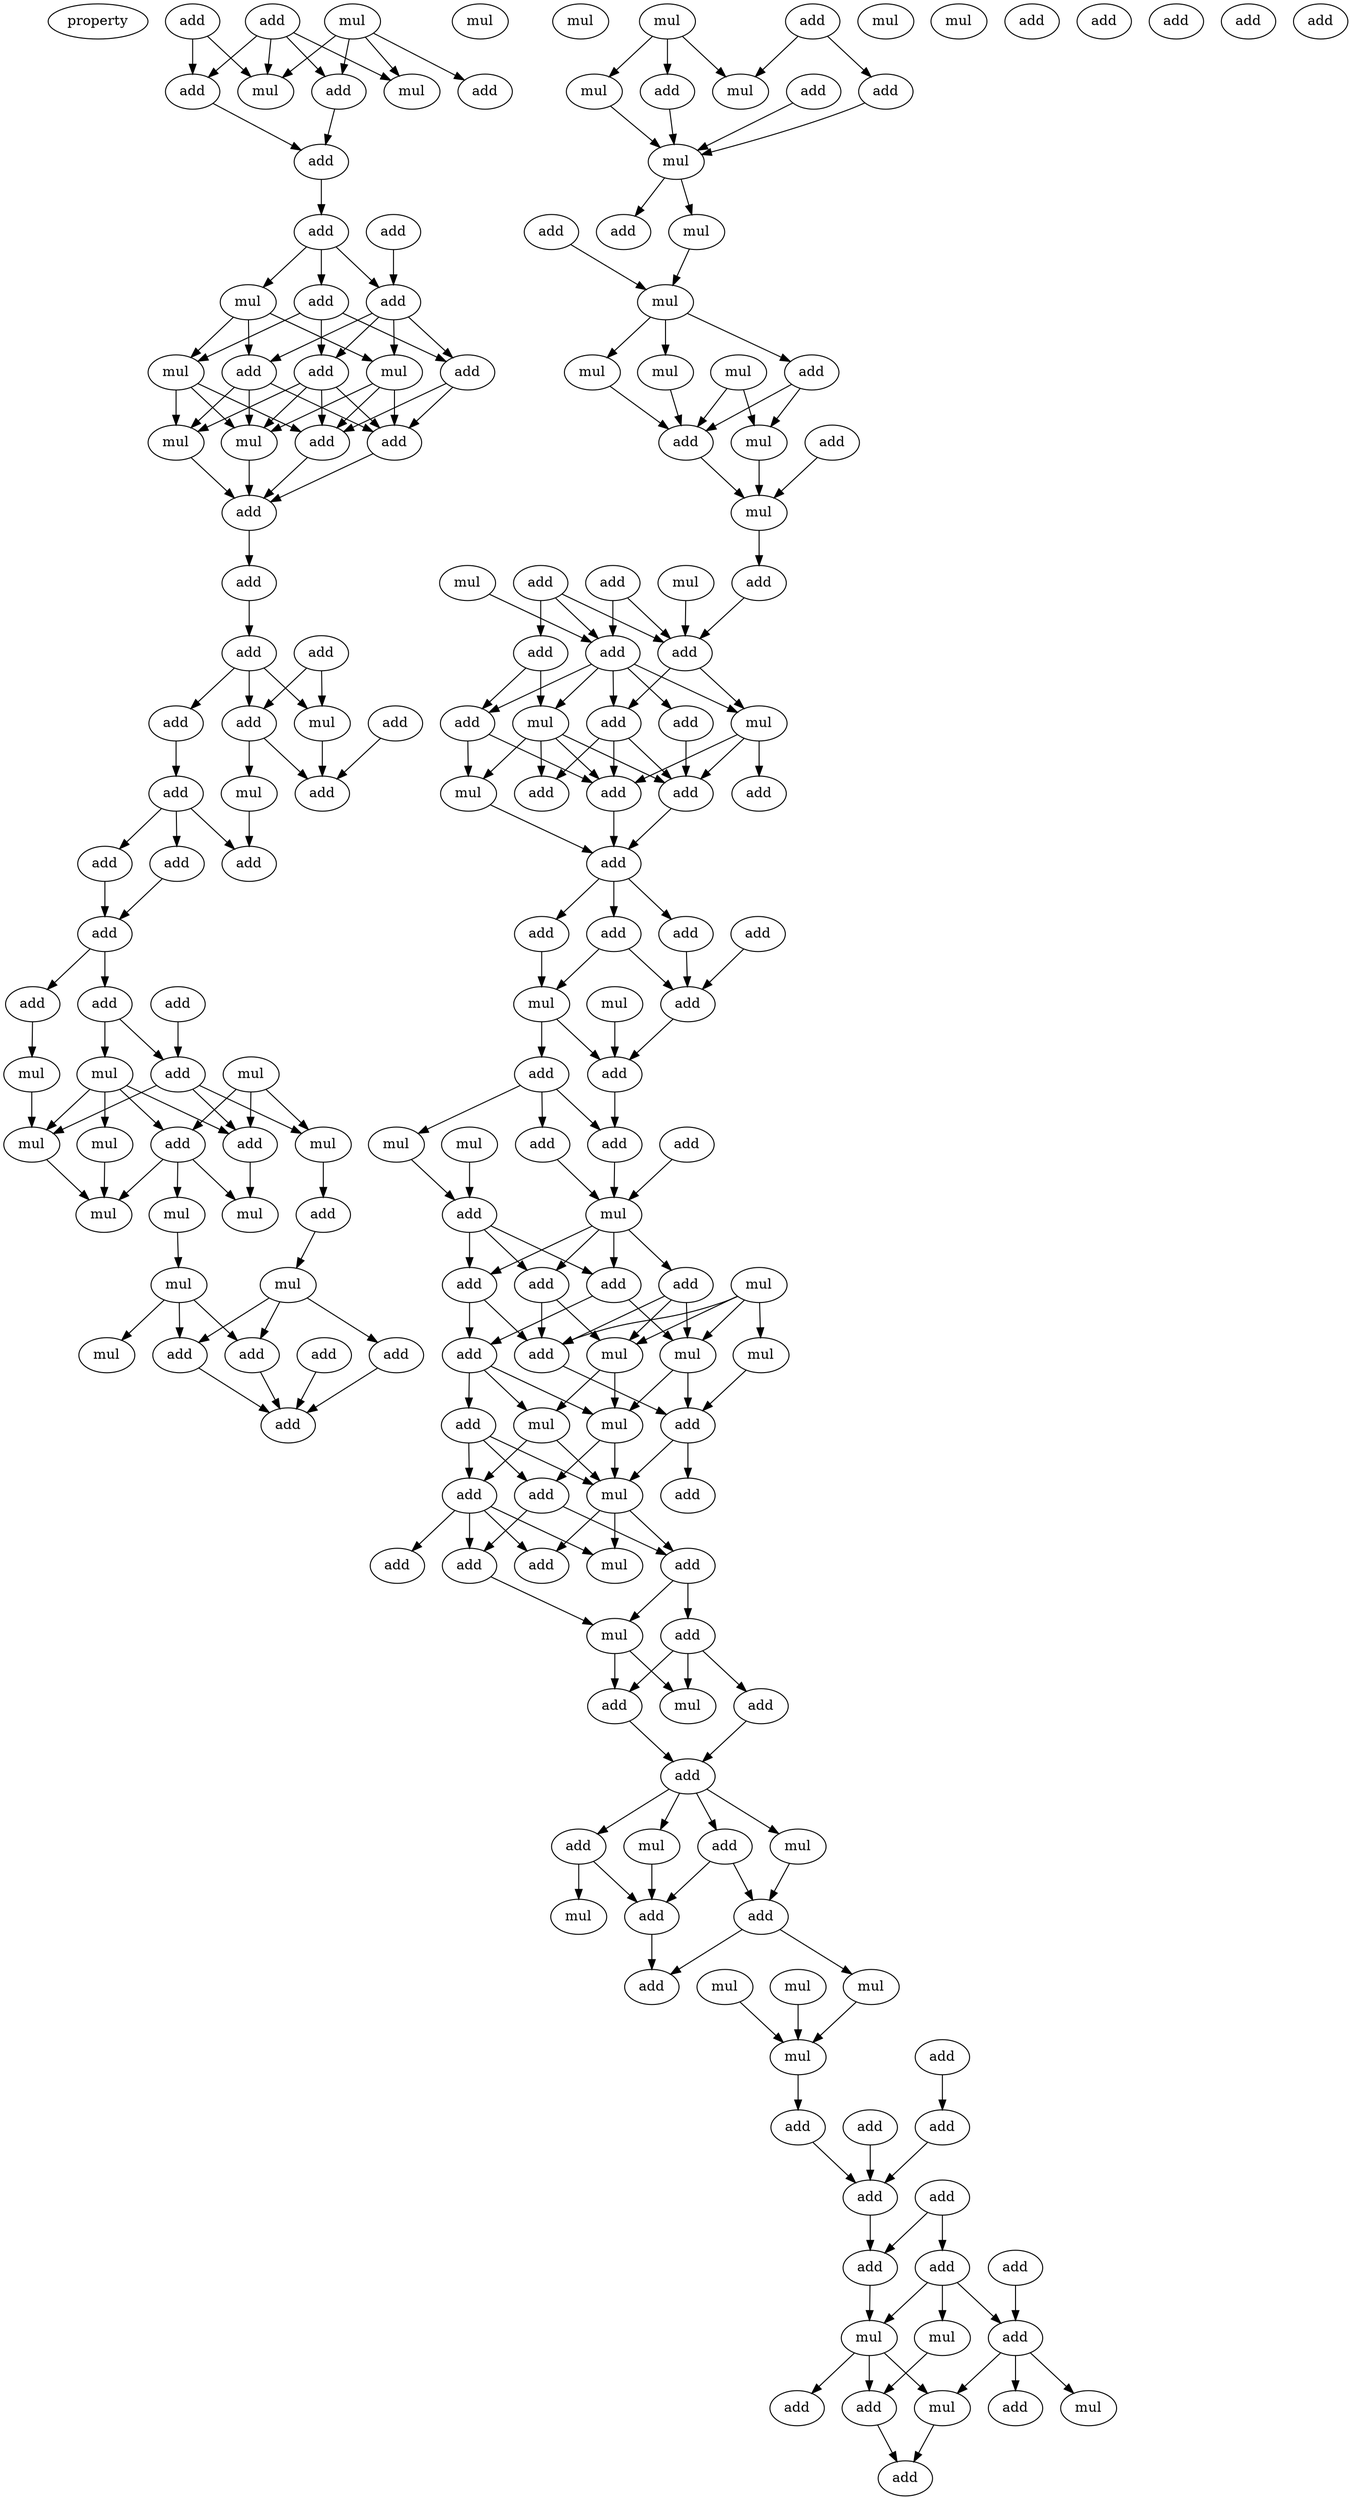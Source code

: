 digraph {
    node [fontcolor=black]
    property [mul=2,lf=1.5]
    0 [ label = mul ];
    1 [ label = add ];
    2 [ label = add ];
    3 [ label = add ];
    4 [ label = mul ];
    5 [ label = mul ];
    6 [ label = add ];
    7 [ label = add ];
    8 [ label = add ];
    9 [ label = add ];
    10 [ label = add ];
    11 [ label = mul ];
    12 [ label = add ];
    13 [ label = add ];
    14 [ label = add ];
    15 [ label = mul ];
    16 [ label = add ];
    17 [ label = mul ];
    18 [ label = add ];
    19 [ label = mul ];
    20 [ label = mul ];
    21 [ label = add ];
    22 [ label = add ];
    23 [ label = add ];
    24 [ label = add ];
    25 [ label = add ];
    26 [ label = add ];
    27 [ label = add ];
    28 [ label = add ];
    29 [ label = mul ];
    30 [ label = add ];
    31 [ label = add ];
    32 [ label = add ];
    33 [ label = mul ];
    34 [ label = add ];
    35 [ label = add ];
    36 [ label = mul ];
    37 [ label = add ];
    38 [ label = add ];
    39 [ label = add ];
    40 [ label = add ];
    41 [ label = add ];
    42 [ label = mul ];
    43 [ label = mul ];
    44 [ label = mul ];
    45 [ label = add ];
    46 [ label = mul ];
    47 [ label = mul ];
    48 [ label = add ];
    49 [ label = mul ];
    50 [ label = add ];
    51 [ label = mul ];
    52 [ label = add ];
    53 [ label = mul ];
    54 [ label = mul ];
    55 [ label = mul ];
    56 [ label = mul ];
    57 [ label = add ];
    58 [ label = add ];
    59 [ label = mul ];
    60 [ label = add ];
    61 [ label = add ];
    62 [ label = add ];
    63 [ label = mul ];
    64 [ label = add ];
    65 [ label = mul ];
    66 [ label = mul ];
    67 [ label = add ];
    68 [ label = add ];
    69 [ label = add ];
    70 [ label = mul ];
    71 [ label = mul ];
    72 [ label = mul ];
    73 [ label = mul ];
    74 [ label = add ];
    75 [ label = add ];
    76 [ label = mul ];
    77 [ label = mul ];
    78 [ label = mul ];
    79 [ label = mul ];
    80 [ label = add ];
    81 [ label = mul ];
    82 [ label = mul ];
    83 [ label = add ];
    84 [ label = add ];
    85 [ label = mul ];
    86 [ label = mul ];
    87 [ label = mul ];
    88 [ label = add ];
    89 [ label = add ];
    90 [ label = add ];
    91 [ label = add ];
    92 [ label = add ];
    93 [ label = add ];
    94 [ label = mul ];
    95 [ label = add ];
    96 [ label = add ];
    97 [ label = add ];
    98 [ label = mul ];
    99 [ label = add ];
    100 [ label = mul ];
    101 [ label = add ];
    102 [ label = add ];
    103 [ label = add ];
    104 [ label = add ];
    105 [ label = add ];
    106 [ label = add ];
    107 [ label = add ];
    108 [ label = add ];
    109 [ label = add ];
    110 [ label = mul ];
    111 [ label = mul ];
    112 [ label = add ];
    113 [ label = add ];
    114 [ label = add ];
    115 [ label = mul ];
    116 [ label = add ];
    117 [ label = add ];
    118 [ label = mul ];
    119 [ label = add ];
    120 [ label = mul ];
    121 [ label = add ];
    122 [ label = add ];
    123 [ label = add ];
    124 [ label = mul ];
    125 [ label = add ];
    126 [ label = add ];
    127 [ label = mul ];
    128 [ label = mul ];
    129 [ label = add ];
    130 [ label = add ];
    131 [ label = mul ];
    132 [ label = mul ];
    133 [ label = add ];
    134 [ label = mul ];
    135 [ label = add ];
    136 [ label = add ];
    137 [ label = add ];
    138 [ label = add ];
    139 [ label = mul ];
    140 [ label = add ];
    141 [ label = add ];
    142 [ label = add ];
    143 [ label = mul ];
    144 [ label = add ];
    145 [ label = mul ];
    146 [ label = add ];
    147 [ label = add ];
    148 [ label = add ];
    149 [ label = add ];
    150 [ label = mul ];
    151 [ label = add ];
    152 [ label = mul ];
    153 [ label = add ];
    154 [ label = add ];
    155 [ label = mul ];
    156 [ label = add ];
    157 [ label = mul ];
    158 [ label = add ];
    159 [ label = mul ];
    160 [ label = mul ];
    161 [ label = add ];
    162 [ label = mul ];
    163 [ label = add ];
    164 [ label = mul ];
    165 [ label = add ];
    166 [ label = add ];
    167 [ label = add ];
    168 [ label = add ];
    169 [ label = add ];
    170 [ label = add ];
    171 [ label = add ];
    172 [ label = add ];
    173 [ label = add ];
    174 [ label = add ];
    175 [ label = add ];
    176 [ label = mul ];
    177 [ label = mul ];
    178 [ label = add ];
    179 [ label = mul ];
    180 [ label = add ];
    181 [ label = mul ];
    182 [ label = add ];
    183 [ label = add ];
    184 [ label = add ];
    0 -> 3 [ name = 0 ];
    0 -> 4 [ name = 1 ];
    0 -> 5 [ name = 2 ];
    0 -> 6 [ name = 3 ];
    1 -> 4 [ name = 4 ];
    1 -> 7 [ name = 5 ];
    2 -> 3 [ name = 6 ];
    2 -> 4 [ name = 7 ];
    2 -> 5 [ name = 8 ];
    2 -> 7 [ name = 9 ];
    3 -> 8 [ name = 10 ];
    7 -> 8 [ name = 11 ];
    8 -> 10 [ name = 12 ];
    9 -> 12 [ name = 13 ];
    10 -> 11 [ name = 14 ];
    10 -> 12 [ name = 15 ];
    10 -> 13 [ name = 16 ];
    11 -> 14 [ name = 17 ];
    11 -> 15 [ name = 18 ];
    11 -> 17 [ name = 19 ];
    12 -> 14 [ name = 20 ];
    12 -> 16 [ name = 21 ];
    12 -> 17 [ name = 22 ];
    12 -> 18 [ name = 23 ];
    13 -> 15 [ name = 24 ];
    13 -> 16 [ name = 25 ];
    13 -> 18 [ name = 26 ];
    14 -> 19 [ name = 27 ];
    14 -> 20 [ name = 28 ];
    14 -> 22 [ name = 29 ];
    15 -> 19 [ name = 30 ];
    15 -> 20 [ name = 31 ];
    15 -> 21 [ name = 32 ];
    16 -> 21 [ name = 33 ];
    16 -> 22 [ name = 34 ];
    17 -> 19 [ name = 35 ];
    17 -> 21 [ name = 36 ];
    17 -> 22 [ name = 37 ];
    18 -> 19 [ name = 38 ];
    18 -> 20 [ name = 39 ];
    18 -> 21 [ name = 40 ];
    18 -> 22 [ name = 41 ];
    19 -> 23 [ name = 42 ];
    20 -> 23 [ name = 43 ];
    21 -> 23 [ name = 44 ];
    22 -> 23 [ name = 45 ];
    23 -> 24 [ name = 46 ];
    24 -> 25 [ name = 47 ];
    25 -> 27 [ name = 48 ];
    25 -> 28 [ name = 49 ];
    25 -> 29 [ name = 50 ];
    26 -> 28 [ name = 51 ];
    26 -> 29 [ name = 52 ];
    27 -> 32 [ name = 53 ];
    28 -> 31 [ name = 54 ];
    28 -> 33 [ name = 55 ];
    29 -> 31 [ name = 56 ];
    30 -> 31 [ name = 57 ];
    32 -> 34 [ name = 58 ];
    32 -> 35 [ name = 59 ];
    32 -> 37 [ name = 60 ];
    33 -> 34 [ name = 61 ];
    35 -> 38 [ name = 62 ];
    37 -> 38 [ name = 63 ];
    38 -> 39 [ name = 64 ];
    38 -> 41 [ name = 65 ];
    39 -> 44 [ name = 66 ];
    39 -> 45 [ name = 67 ];
    40 -> 45 [ name = 68 ];
    41 -> 42 [ name = 69 ];
    42 -> 49 [ name = 70 ];
    43 -> 47 [ name = 71 ];
    43 -> 48 [ name = 72 ];
    43 -> 50 [ name = 73 ];
    44 -> 46 [ name = 74 ];
    44 -> 48 [ name = 75 ];
    44 -> 49 [ name = 76 ];
    44 -> 50 [ name = 77 ];
    45 -> 47 [ name = 78 ];
    45 -> 48 [ name = 79 ];
    45 -> 49 [ name = 80 ];
    46 -> 51 [ name = 81 ];
    47 -> 52 [ name = 82 ];
    48 -> 54 [ name = 83 ];
    49 -> 51 [ name = 84 ];
    50 -> 51 [ name = 85 ];
    50 -> 53 [ name = 86 ];
    50 -> 54 [ name = 87 ];
    52 -> 55 [ name = 88 ];
    53 -> 56 [ name = 89 ];
    55 -> 57 [ name = 90 ];
    55 -> 58 [ name = 91 ];
    55 -> 61 [ name = 92 ];
    56 -> 57 [ name = 93 ];
    56 -> 59 [ name = 94 ];
    56 -> 61 [ name = 95 ];
    57 -> 62 [ name = 96 ];
    58 -> 62 [ name = 97 ];
    60 -> 62 [ name = 98 ];
    61 -> 62 [ name = 99 ];
    64 -> 66 [ name = 100 ];
    64 -> 67 [ name = 101 ];
    65 -> 66 [ name = 102 ];
    65 -> 68 [ name = 103 ];
    65 -> 70 [ name = 104 ];
    67 -> 71 [ name = 105 ];
    68 -> 71 [ name = 106 ];
    69 -> 71 [ name = 107 ];
    70 -> 71 [ name = 108 ];
    71 -> 75 [ name = 109 ];
    71 -> 76 [ name = 110 ];
    74 -> 77 [ name = 111 ];
    76 -> 77 [ name = 112 ];
    77 -> 78 [ name = 113 ];
    77 -> 79 [ name = 114 ];
    77 -> 80 [ name = 115 ];
    78 -> 84 [ name = 116 ];
    79 -> 84 [ name = 117 ];
    80 -> 82 [ name = 118 ];
    80 -> 84 [ name = 119 ];
    81 -> 82 [ name = 120 ];
    81 -> 84 [ name = 121 ];
    82 -> 85 [ name = 122 ];
    83 -> 85 [ name = 123 ];
    84 -> 85 [ name = 124 ];
    85 -> 89 [ name = 125 ];
    86 -> 92 [ name = 126 ];
    87 -> 93 [ name = 127 ];
    88 -> 91 [ name = 128 ];
    88 -> 92 [ name = 129 ];
    88 -> 93 [ name = 130 ];
    89 -> 92 [ name = 131 ];
    90 -> 92 [ name = 132 ];
    90 -> 93 [ name = 133 ];
    91 -> 94 [ name = 134 ];
    91 -> 95 [ name = 135 ];
    92 -> 96 [ name = 136 ];
    92 -> 98 [ name = 137 ];
    93 -> 94 [ name = 138 ];
    93 -> 95 [ name = 139 ];
    93 -> 96 [ name = 140 ];
    93 -> 97 [ name = 141 ];
    93 -> 98 [ name = 142 ];
    94 -> 99 [ name = 143 ];
    94 -> 100 [ name = 144 ];
    94 -> 101 [ name = 145 ];
    94 -> 103 [ name = 146 ];
    95 -> 99 [ name = 147 ];
    95 -> 100 [ name = 148 ];
    96 -> 99 [ name = 149 ];
    96 -> 101 [ name = 150 ];
    96 -> 103 [ name = 151 ];
    97 -> 103 [ name = 152 ];
    98 -> 99 [ name = 153 ];
    98 -> 102 [ name = 154 ];
    98 -> 103 [ name = 155 ];
    99 -> 104 [ name = 156 ];
    100 -> 104 [ name = 157 ];
    103 -> 104 [ name = 158 ];
    104 -> 105 [ name = 159 ];
    104 -> 106 [ name = 160 ];
    104 -> 107 [ name = 161 ];
    105 -> 110 [ name = 162 ];
    106 -> 110 [ name = 163 ];
    106 -> 112 [ name = 164 ];
    107 -> 112 [ name = 165 ];
    108 -> 112 [ name = 166 ];
    110 -> 113 [ name = 167 ];
    110 -> 114 [ name = 168 ];
    111 -> 113 [ name = 169 ];
    112 -> 113 [ name = 170 ];
    113 -> 117 [ name = 171 ];
    114 -> 115 [ name = 172 ];
    114 -> 117 [ name = 173 ];
    114 -> 119 [ name = 174 ];
    115 -> 121 [ name = 175 ];
    116 -> 120 [ name = 176 ];
    117 -> 120 [ name = 177 ];
    118 -> 121 [ name = 178 ];
    119 -> 120 [ name = 179 ];
    120 -> 122 [ name = 180 ];
    120 -> 123 [ name = 181 ];
    120 -> 125 [ name = 182 ];
    120 -> 126 [ name = 183 ];
    121 -> 122 [ name = 184 ];
    121 -> 123 [ name = 185 ];
    121 -> 126 [ name = 186 ];
    122 -> 128 [ name = 187 ];
    122 -> 130 [ name = 188 ];
    123 -> 129 [ name = 189 ];
    123 -> 131 [ name = 190 ];
    124 -> 127 [ name = 191 ];
    124 -> 128 [ name = 192 ];
    124 -> 130 [ name = 193 ];
    124 -> 131 [ name = 194 ];
    125 -> 128 [ name = 195 ];
    125 -> 130 [ name = 196 ];
    125 -> 131 [ name = 197 ];
    126 -> 129 [ name = 198 ];
    126 -> 130 [ name = 199 ];
    127 -> 133 [ name = 200 ];
    128 -> 132 [ name = 201 ];
    128 -> 134 [ name = 202 ];
    129 -> 132 [ name = 203 ];
    129 -> 134 [ name = 204 ];
    129 -> 135 [ name = 205 ];
    130 -> 133 [ name = 206 ];
    131 -> 133 [ name = 207 ];
    131 -> 134 [ name = 208 ];
    132 -> 138 [ name = 209 ];
    132 -> 139 [ name = 210 ];
    133 -> 137 [ name = 211 ];
    133 -> 139 [ name = 212 ];
    134 -> 136 [ name = 213 ];
    134 -> 139 [ name = 214 ];
    135 -> 136 [ name = 215 ];
    135 -> 138 [ name = 216 ];
    135 -> 139 [ name = 217 ];
    136 -> 140 [ name = 218 ];
    136 -> 144 [ name = 219 ];
    138 -> 140 [ name = 220 ];
    138 -> 141 [ name = 221 ];
    138 -> 142 [ name = 222 ];
    138 -> 143 [ name = 223 ];
    139 -> 142 [ name = 224 ];
    139 -> 143 [ name = 225 ];
    139 -> 144 [ name = 226 ];
    140 -> 145 [ name = 227 ];
    144 -> 145 [ name = 228 ];
    144 -> 146 [ name = 229 ];
    145 -> 148 [ name = 230 ];
    145 -> 150 [ name = 231 ];
    146 -> 148 [ name = 232 ];
    146 -> 149 [ name = 233 ];
    146 -> 150 [ name = 234 ];
    148 -> 151 [ name = 235 ];
    149 -> 151 [ name = 236 ];
    151 -> 152 [ name = 237 ];
    151 -> 153 [ name = 238 ];
    151 -> 154 [ name = 239 ];
    151 -> 155 [ name = 240 ];
    152 -> 156 [ name = 241 ];
    153 -> 156 [ name = 242 ];
    153 -> 157 [ name = 243 ];
    154 -> 156 [ name = 244 ];
    154 -> 158 [ name = 245 ];
    155 -> 158 [ name = 246 ];
    156 -> 161 [ name = 247 ];
    158 -> 159 [ name = 248 ];
    158 -> 161 [ name = 249 ];
    159 -> 164 [ name = 250 ];
    160 -> 164 [ name = 251 ];
    162 -> 164 [ name = 252 ];
    163 -> 168 [ name = 253 ];
    164 -> 165 [ name = 254 ];
    165 -> 171 [ name = 255 ];
    166 -> 171 [ name = 256 ];
    168 -> 171 [ name = 257 ];
    170 -> 172 [ name = 258 ];
    170 -> 174 [ name = 259 ];
    171 -> 172 [ name = 260 ];
    172 -> 177 [ name = 261 ];
    173 -> 175 [ name = 262 ];
    174 -> 175 [ name = 263 ];
    174 -> 176 [ name = 264 ];
    174 -> 177 [ name = 265 ];
    175 -> 179 [ name = 266 ];
    175 -> 180 [ name = 267 ];
    175 -> 181 [ name = 268 ];
    176 -> 182 [ name = 269 ];
    177 -> 178 [ name = 270 ];
    177 -> 181 [ name = 271 ];
    177 -> 182 [ name = 272 ];
    181 -> 183 [ name = 273 ];
    182 -> 183 [ name = 274 ];
}
